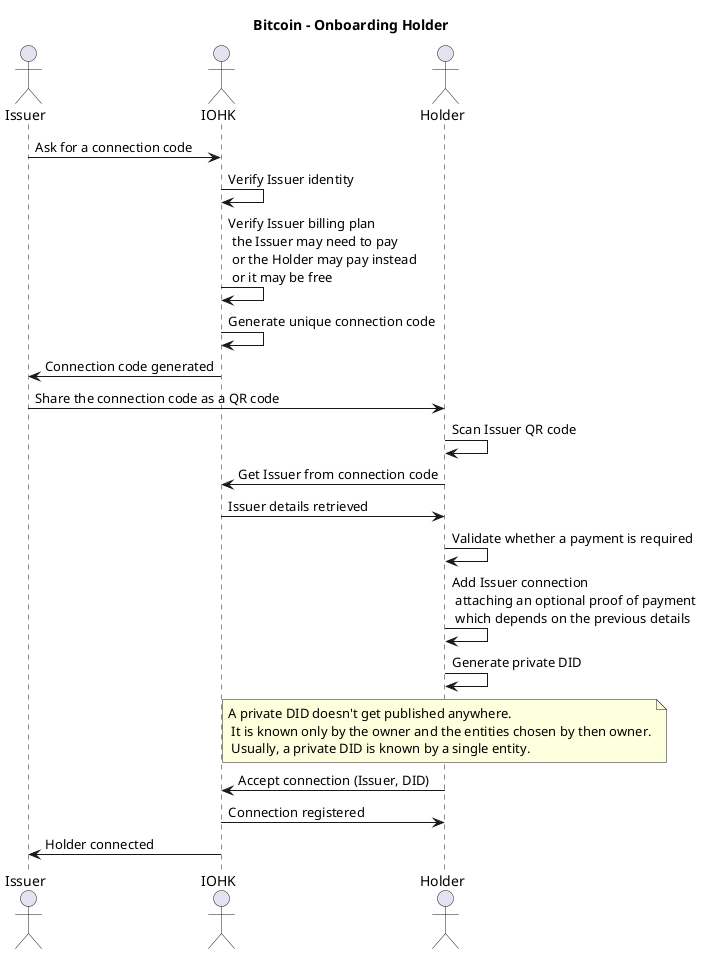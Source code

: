 @startuml
title Bitcoin - Onboarding Holder

actor Issuer
actor IOHK
actor Holder

Issuer -> IOHK : Ask for a connection code
IOHK -> IOHK : Verify Issuer identity
IOHK -> IOHK : Verify Issuer billing plan\n the Issuer may need to pay\n or the Holder may pay instead \n or it may be free
IOHK -> IOHK : Generate unique connection code
IOHK -> Issuer : Connection code generated

Issuer -> Holder : Share the connection code as a QR code
Holder -> Holder : Scan Issuer QR code
Holder -> IOHK : Get Issuer from connection code
IOHK -> Holder : Issuer details retrieved
Holder -> Holder : Validate whether a payment is required
Holder -> Holder : Add Issuer connection\n attaching an optional proof of payment\n which depends on the previous details

Holder -> Holder : Generate private DID
note over Holder : A private DID doesn't get published anywhere.\n It is known only by the owner and the entities chosen by then owner.\n Usually, a private DID is known by a single entity.
Holder -> IOHK : Accept connection (Issuer, DID)
IOHK -> Holder : Connection registered
IOHK -> Issuer : Holder connected
@enduml

